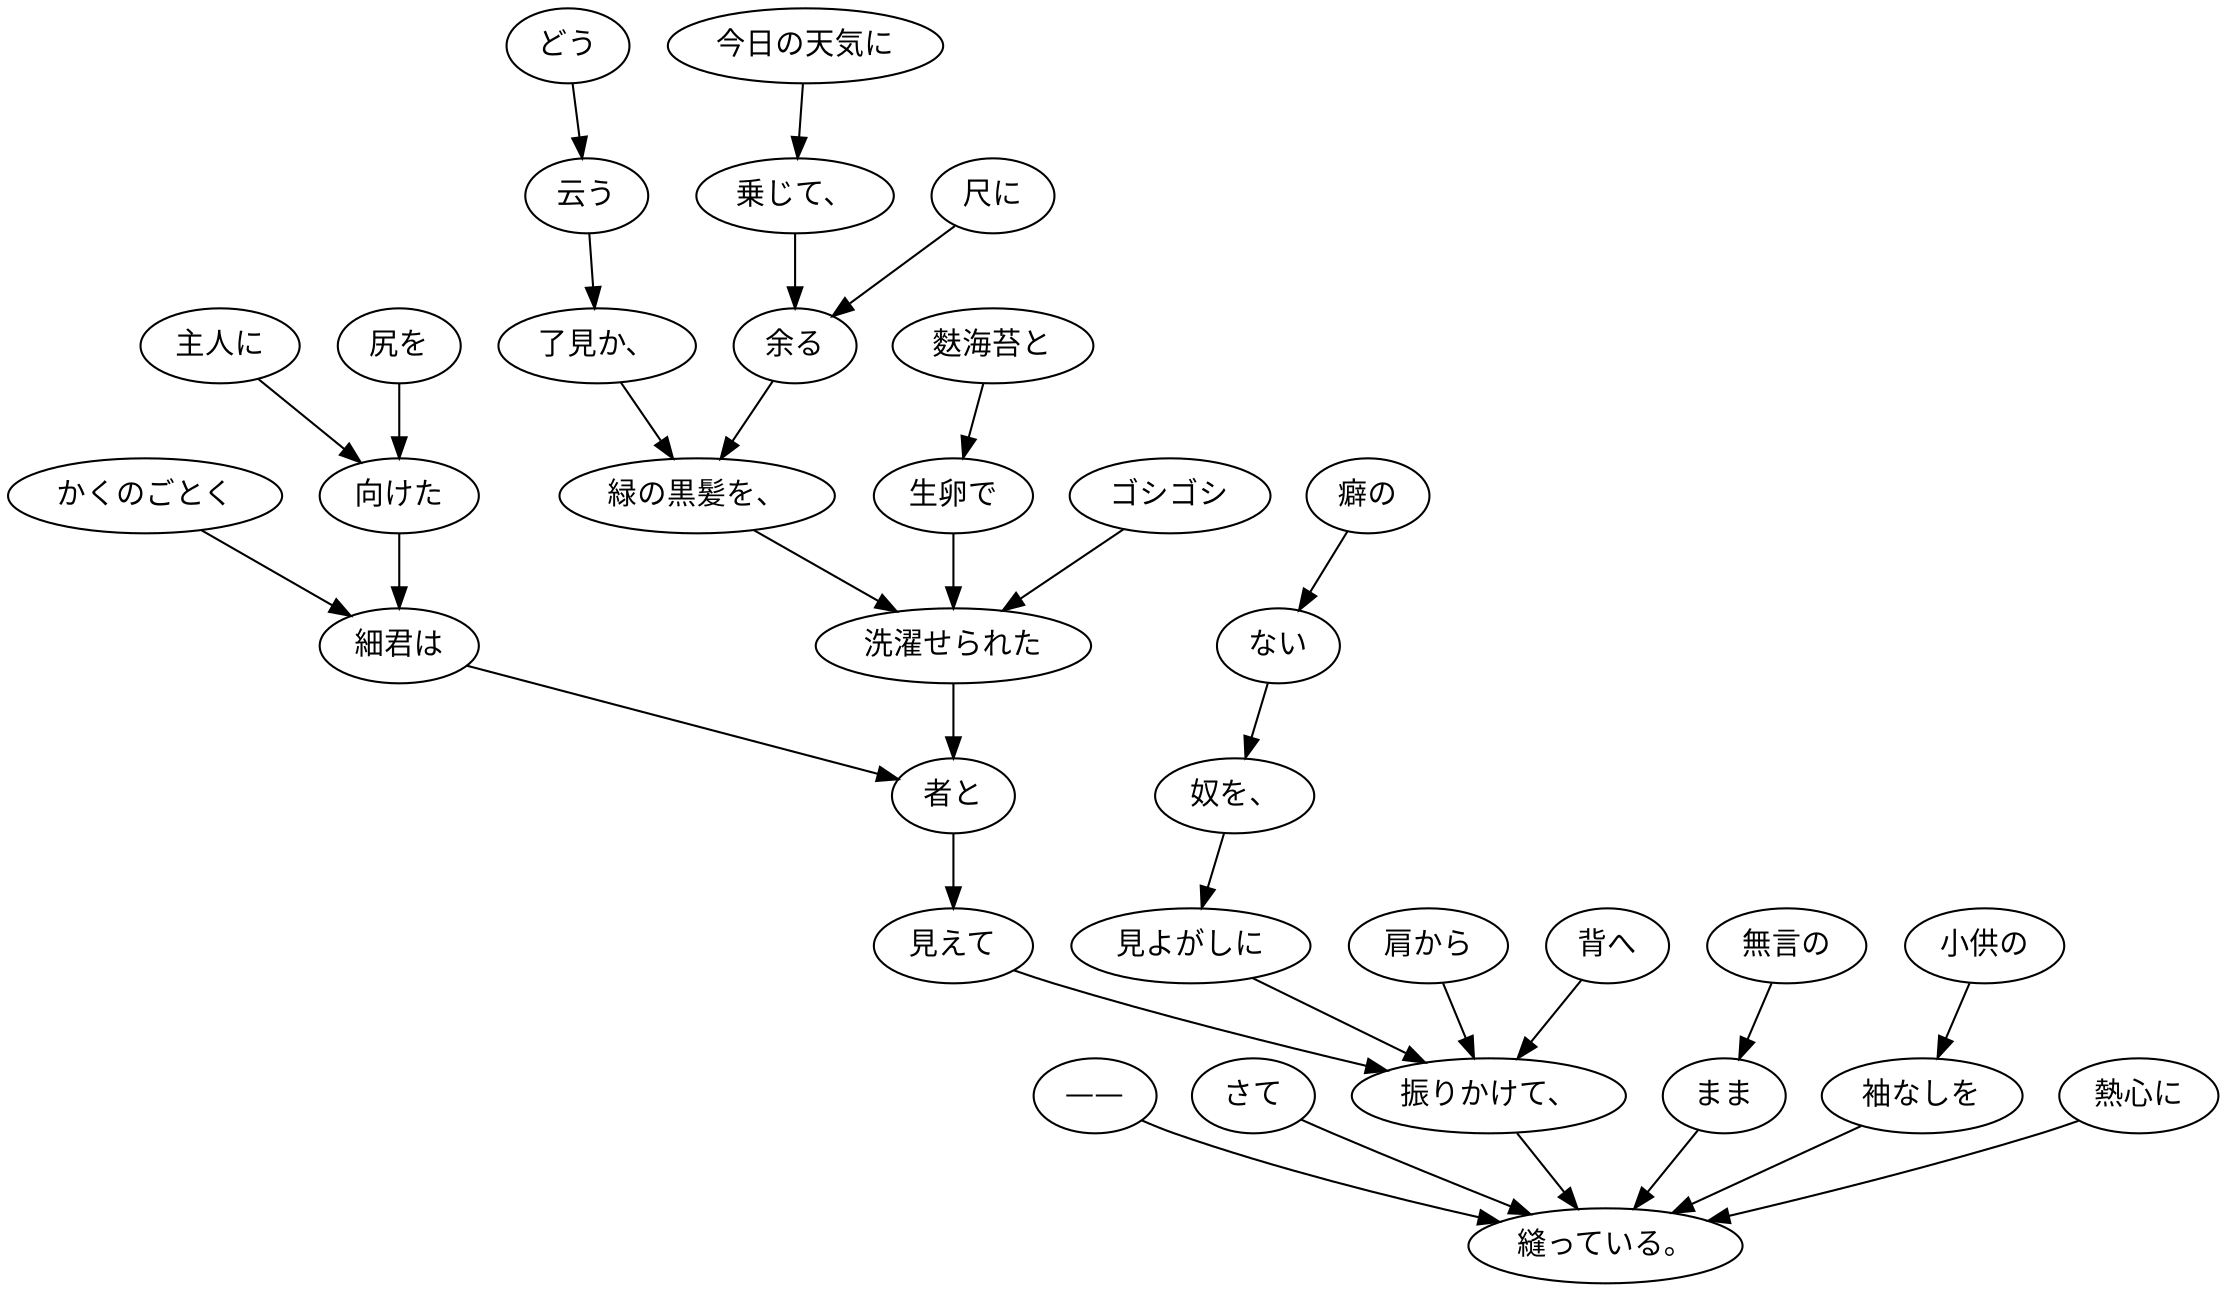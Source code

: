 digraph graph2219 {
	node0 [label="——"];
	node1 [label="さて"];
	node2 [label="かくのごとく"];
	node3 [label="主人に"];
	node4 [label="尻を"];
	node5 [label="向けた"];
	node6 [label="細君は"];
	node7 [label="どう"];
	node8 [label="云う"];
	node9 [label="了見か、"];
	node10 [label="今日の天気に"];
	node11 [label="乗じて、"];
	node12 [label="尺に"];
	node13 [label="余る"];
	node14 [label="緑の黒髪を、"];
	node15 [label="麩海苔と"];
	node16 [label="生卵で"];
	node17 [label="ゴシゴシ"];
	node18 [label="洗濯せられた"];
	node19 [label="者と"];
	node20 [label="見えて"];
	node21 [label="癖の"];
	node22 [label="ない"];
	node23 [label="奴を、"];
	node24 [label="見よがしに"];
	node25 [label="肩から"];
	node26 [label="背へ"];
	node27 [label="振りかけて、"];
	node28 [label="無言の"];
	node29 [label="まま"];
	node30 [label="小供の"];
	node31 [label="袖なしを"];
	node32 [label="熱心に"];
	node33 [label="縫っている。"];
	node0 -> node33;
	node1 -> node33;
	node2 -> node6;
	node3 -> node5;
	node4 -> node5;
	node5 -> node6;
	node6 -> node19;
	node7 -> node8;
	node8 -> node9;
	node9 -> node14;
	node10 -> node11;
	node11 -> node13;
	node12 -> node13;
	node13 -> node14;
	node14 -> node18;
	node15 -> node16;
	node16 -> node18;
	node17 -> node18;
	node18 -> node19;
	node19 -> node20;
	node20 -> node27;
	node21 -> node22;
	node22 -> node23;
	node23 -> node24;
	node24 -> node27;
	node25 -> node27;
	node26 -> node27;
	node27 -> node33;
	node28 -> node29;
	node29 -> node33;
	node30 -> node31;
	node31 -> node33;
	node32 -> node33;
}
